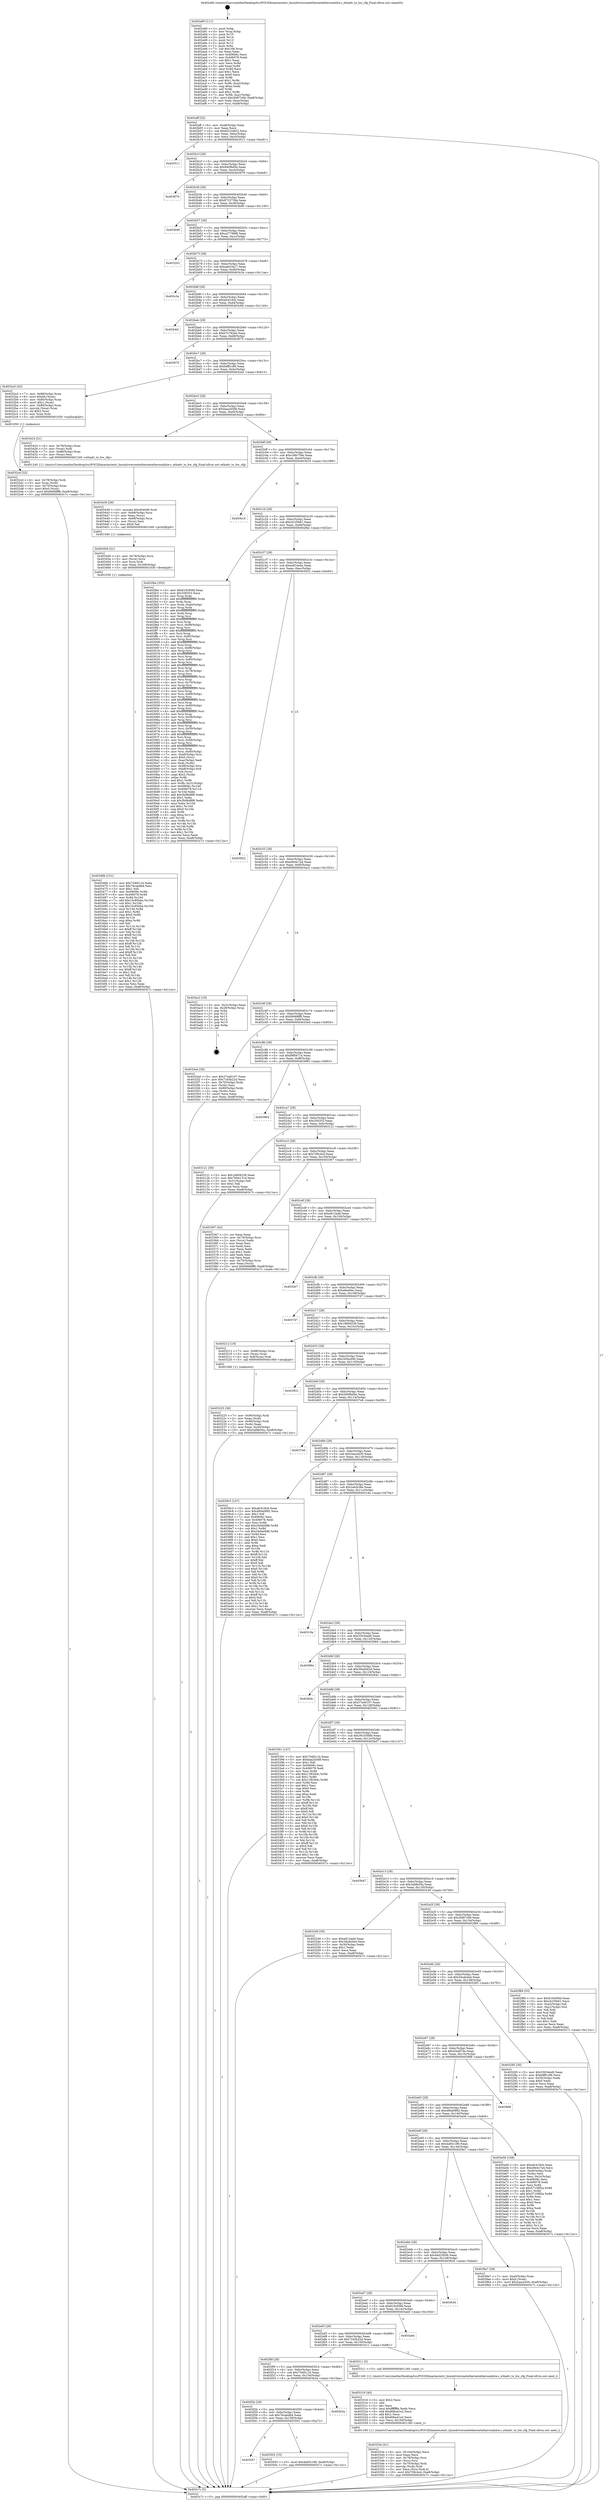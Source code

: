 digraph "0x402a90" {
  label = "0x402a90 (/mnt/c/Users/mathe/Desktop/tcc/POCII/binaries/extr_linuxdriversnetethernetatherosalxhw.c_ethadv_to_hw_cfg_Final-ollvm.out::main(0))"
  labelloc = "t"
  node[shape=record]

  Entry [label="",width=0.3,height=0.3,shape=circle,fillcolor=black,style=filled]
  "0x402aff" [label="{
     0x402aff [32]\l
     | [instrs]\l
     &nbsp;&nbsp;0x402aff \<+6\>: mov -0xa8(%rbp),%eax\l
     &nbsp;&nbsp;0x402b05 \<+2\>: mov %eax,%ecx\l
     &nbsp;&nbsp;0x402b07 \<+6\>: sub $0x82224922,%ecx\l
     &nbsp;&nbsp;0x402b0d \<+6\>: mov %eax,-0xbc(%rbp)\l
     &nbsp;&nbsp;0x402b13 \<+6\>: mov %ecx,-0xc0(%rbp)\l
     &nbsp;&nbsp;0x402b19 \<+6\>: je 0000000000403511 \<main+0xa81\>\l
  }"]
  "0x403511" [label="{
     0x403511\l
  }", style=dashed]
  "0x402b1f" [label="{
     0x402b1f [28]\l
     | [instrs]\l
     &nbsp;&nbsp;0x402b1f \<+5\>: jmp 0000000000402b24 \<main+0x94\>\l
     &nbsp;&nbsp;0x402b24 \<+6\>: mov -0xbc(%rbp),%eax\l
     &nbsp;&nbsp;0x402b2a \<+5\>: sub $0x840f6d5e,%eax\l
     &nbsp;&nbsp;0x402b2f \<+6\>: mov %eax,-0xc4(%rbp)\l
     &nbsp;&nbsp;0x402b35 \<+6\>: je 0000000000403879 \<main+0xde9\>\l
  }"]
  Exit [label="",width=0.3,height=0.3,shape=circle,fillcolor=black,style=filled,peripheries=2]
  "0x403879" [label="{
     0x403879\l
  }", style=dashed]
  "0x402b3b" [label="{
     0x402b3b [28]\l
     | [instrs]\l
     &nbsp;&nbsp;0x402b3b \<+5\>: jmp 0000000000402b40 \<main+0xb0\>\l
     &nbsp;&nbsp;0x402b40 \<+6\>: mov -0xbc(%rbp),%eax\l
     &nbsp;&nbsp;0x402b46 \<+5\>: sub $0x8723728e,%eax\l
     &nbsp;&nbsp;0x402b4b \<+6\>: mov %eax,-0xc8(%rbp)\l
     &nbsp;&nbsp;0x402b51 \<+6\>: je 0000000000403b90 \<main+0x1100\>\l
  }"]
  "0x402f47" [label="{
     0x402f47\l
  }", style=dashed]
  "0x403b90" [label="{
     0x403b90\l
  }", style=dashed]
  "0x402b57" [label="{
     0x402b57 [28]\l
     | [instrs]\l
     &nbsp;&nbsp;0x402b57 \<+5\>: jmp 0000000000402b5c \<main+0xcc\>\l
     &nbsp;&nbsp;0x402b5c \<+6\>: mov -0xbc(%rbp),%eax\l
     &nbsp;&nbsp;0x402b62 \<+5\>: sub $0xa27786f8,%eax\l
     &nbsp;&nbsp;0x402b67 \<+6\>: mov %eax,-0xcc(%rbp)\l
     &nbsp;&nbsp;0x402b6d \<+6\>: je 0000000000403203 \<main+0x773\>\l
  }"]
  "0x403502" [label="{
     0x403502 [15]\l
     | [instrs]\l
     &nbsp;&nbsp;0x403502 \<+10\>: movl $0x4a65c186,-0xa8(%rbp)\l
     &nbsp;&nbsp;0x40350c \<+5\>: jmp 0000000000403c7c \<main+0x11ec\>\l
  }"]
  "0x403203" [label="{
     0x403203\l
  }", style=dashed]
  "0x402b73" [label="{
     0x402b73 [28]\l
     | [instrs]\l
     &nbsp;&nbsp;0x402b73 \<+5\>: jmp 0000000000402b78 \<main+0xe8\>\l
     &nbsp;&nbsp;0x402b78 \<+6\>: mov -0xbc(%rbp),%eax\l
     &nbsp;&nbsp;0x402b7e \<+5\>: sub $0xaab53a17,%eax\l
     &nbsp;&nbsp;0x402b83 \<+6\>: mov %eax,-0xd0(%rbp)\l
     &nbsp;&nbsp;0x402b89 \<+6\>: je 0000000000403c3a \<main+0x11aa\>\l
  }"]
  "0x402f2b" [label="{
     0x402f2b [28]\l
     | [instrs]\l
     &nbsp;&nbsp;0x402f2b \<+5\>: jmp 0000000000402f30 \<main+0x4a0\>\l
     &nbsp;&nbsp;0x402f30 \<+6\>: mov -0xbc(%rbp),%eax\l
     &nbsp;&nbsp;0x402f36 \<+5\>: sub $0x76cabdb4,%eax\l
     &nbsp;&nbsp;0x402f3b \<+6\>: mov %eax,-0x158(%rbp)\l
     &nbsp;&nbsp;0x402f41 \<+6\>: je 0000000000403502 \<main+0xa72\>\l
  }"]
  "0x403c3a" [label="{
     0x403c3a\l
  }", style=dashed]
  "0x402b8f" [label="{
     0x402b8f [28]\l
     | [instrs]\l
     &nbsp;&nbsp;0x402b8f \<+5\>: jmp 0000000000402b94 \<main+0x104\>\l
     &nbsp;&nbsp;0x402b94 \<+6\>: mov -0xbc(%rbp),%eax\l
     &nbsp;&nbsp;0x402b9a \<+5\>: sub $0xafc418cb,%eax\l
     &nbsp;&nbsp;0x402b9f \<+6\>: mov %eax,-0xd4(%rbp)\l
     &nbsp;&nbsp;0x402ba5 \<+6\>: je 0000000000403c64 \<main+0x11d4\>\l
  }"]
  "0x403b3a" [label="{
     0x403b3a\l
  }", style=dashed]
  "0x403c64" [label="{
     0x403c64\l
  }", style=dashed]
  "0x402bab" [label="{
     0x402bab [28]\l
     | [instrs]\l
     &nbsp;&nbsp;0x402bab \<+5\>: jmp 0000000000402bb0 \<main+0x120\>\l
     &nbsp;&nbsp;0x402bb0 \<+6\>: mov -0xbc(%rbp),%eax\l
     &nbsp;&nbsp;0x402bb6 \<+5\>: sub $0xb7e782ed,%eax\l
     &nbsp;&nbsp;0x402bbb \<+6\>: mov %eax,-0xd8(%rbp)\l
     &nbsp;&nbsp;0x402bc1 \<+6\>: je 0000000000403670 \<main+0xbe0\>\l
  }"]
  "0x40346b" [label="{
     0x40346b [151]\l
     | [instrs]\l
     &nbsp;&nbsp;0x40346b \<+5\>: mov $0x754f411b,%eax\l
     &nbsp;&nbsp;0x403470 \<+5\>: mov $0x76cabdb4,%esi\l
     &nbsp;&nbsp;0x403475 \<+2\>: mov $0x1,%dl\l
     &nbsp;&nbsp;0x403477 \<+8\>: mov 0x40606c,%r8d\l
     &nbsp;&nbsp;0x40347f \<+8\>: mov 0x406078,%r9d\l
     &nbsp;&nbsp;0x403487 \<+3\>: mov %r8d,%r10d\l
     &nbsp;&nbsp;0x40348a \<+7\>: add $0x10c85bbe,%r10d\l
     &nbsp;&nbsp;0x403491 \<+4\>: sub $0x1,%r10d\l
     &nbsp;&nbsp;0x403495 \<+7\>: sub $0x10c85bbe,%r10d\l
     &nbsp;&nbsp;0x40349c \<+4\>: imul %r10d,%r8d\l
     &nbsp;&nbsp;0x4034a0 \<+4\>: and $0x1,%r8d\l
     &nbsp;&nbsp;0x4034a4 \<+4\>: cmp $0x0,%r8d\l
     &nbsp;&nbsp;0x4034a8 \<+4\>: sete %r11b\l
     &nbsp;&nbsp;0x4034ac \<+4\>: cmp $0xa,%r9d\l
     &nbsp;&nbsp;0x4034b0 \<+3\>: setl %bl\l
     &nbsp;&nbsp;0x4034b3 \<+3\>: mov %r11b,%r14b\l
     &nbsp;&nbsp;0x4034b6 \<+4\>: xor $0xff,%r14b\l
     &nbsp;&nbsp;0x4034ba \<+3\>: mov %bl,%r15b\l
     &nbsp;&nbsp;0x4034bd \<+4\>: xor $0xff,%r15b\l
     &nbsp;&nbsp;0x4034c1 \<+3\>: xor $0x1,%dl\l
     &nbsp;&nbsp;0x4034c4 \<+3\>: mov %r14b,%r12b\l
     &nbsp;&nbsp;0x4034c7 \<+4\>: and $0xff,%r12b\l
     &nbsp;&nbsp;0x4034cb \<+3\>: and %dl,%r11b\l
     &nbsp;&nbsp;0x4034ce \<+3\>: mov %r15b,%r13b\l
     &nbsp;&nbsp;0x4034d1 \<+4\>: and $0xff,%r13b\l
     &nbsp;&nbsp;0x4034d5 \<+2\>: and %dl,%bl\l
     &nbsp;&nbsp;0x4034d7 \<+3\>: or %r11b,%r12b\l
     &nbsp;&nbsp;0x4034da \<+3\>: or %bl,%r13b\l
     &nbsp;&nbsp;0x4034dd \<+3\>: xor %r13b,%r12b\l
     &nbsp;&nbsp;0x4034e0 \<+3\>: or %r15b,%r14b\l
     &nbsp;&nbsp;0x4034e3 \<+4\>: xor $0xff,%r14b\l
     &nbsp;&nbsp;0x4034e7 \<+3\>: or $0x1,%dl\l
     &nbsp;&nbsp;0x4034ea \<+3\>: and %dl,%r14b\l
     &nbsp;&nbsp;0x4034ed \<+3\>: or %r14b,%r12b\l
     &nbsp;&nbsp;0x4034f0 \<+4\>: test $0x1,%r12b\l
     &nbsp;&nbsp;0x4034f4 \<+3\>: cmovne %esi,%eax\l
     &nbsp;&nbsp;0x4034f7 \<+6\>: mov %eax,-0xa8(%rbp)\l
     &nbsp;&nbsp;0x4034fd \<+5\>: jmp 0000000000403c7c \<main+0x11ec\>\l
  }"]
  "0x403670" [label="{
     0x403670\l
  }", style=dashed]
  "0x402bc7" [label="{
     0x402bc7 [28]\l
     | [instrs]\l
     &nbsp;&nbsp;0x402bc7 \<+5\>: jmp 0000000000402bcc \<main+0x13c\>\l
     &nbsp;&nbsp;0x402bcc \<+6\>: mov -0xbc(%rbp),%eax\l
     &nbsp;&nbsp;0x402bd2 \<+5\>: sub $0xb8ff1c86,%eax\l
     &nbsp;&nbsp;0x402bd7 \<+6\>: mov %eax,-0xdc(%rbp)\l
     &nbsp;&nbsp;0x402bdd \<+6\>: je 00000000004032a3 \<main+0x813\>\l
  }"]
  "0x403456" [label="{
     0x403456 [21]\l
     | [instrs]\l
     &nbsp;&nbsp;0x403456 \<+4\>: mov -0x78(%rbp),%rcx\l
     &nbsp;&nbsp;0x40345a \<+3\>: mov (%rcx),%rcx\l
     &nbsp;&nbsp;0x40345d \<+3\>: mov %rcx,%rdi\l
     &nbsp;&nbsp;0x403460 \<+6\>: mov %eax,-0x168(%rbp)\l
     &nbsp;&nbsp;0x403466 \<+5\>: call 0000000000401030 \<free@plt\>\l
     | [calls]\l
     &nbsp;&nbsp;0x401030 \{1\} (unknown)\l
  }"]
  "0x4032a3" [label="{
     0x4032a3 [42]\l
     | [instrs]\l
     &nbsp;&nbsp;0x4032a3 \<+7\>: mov -0x88(%rbp),%rax\l
     &nbsp;&nbsp;0x4032aa \<+6\>: movl $0x64,(%rax)\l
     &nbsp;&nbsp;0x4032b0 \<+4\>: mov -0x80(%rbp),%rax\l
     &nbsp;&nbsp;0x4032b4 \<+6\>: movl $0x1,(%rax)\l
     &nbsp;&nbsp;0x4032ba \<+4\>: mov -0x80(%rbp),%rax\l
     &nbsp;&nbsp;0x4032be \<+3\>: movslq (%rax),%rax\l
     &nbsp;&nbsp;0x4032c1 \<+4\>: shl $0x2,%rax\l
     &nbsp;&nbsp;0x4032c5 \<+3\>: mov %rax,%rdi\l
     &nbsp;&nbsp;0x4032c8 \<+5\>: call 0000000000401050 \<malloc@plt\>\l
     | [calls]\l
     &nbsp;&nbsp;0x401050 \{1\} (unknown)\l
  }"]
  "0x402be3" [label="{
     0x402be3 [28]\l
     | [instrs]\l
     &nbsp;&nbsp;0x402be3 \<+5\>: jmp 0000000000402be8 \<main+0x158\>\l
     &nbsp;&nbsp;0x402be8 \<+6\>: mov -0xbc(%rbp),%eax\l
     &nbsp;&nbsp;0x402bee \<+5\>: sub $0xbaa2d3d9,%eax\l
     &nbsp;&nbsp;0x402bf3 \<+6\>: mov %eax,-0xe0(%rbp)\l
     &nbsp;&nbsp;0x402bf9 \<+6\>: je 0000000000403424 \<main+0x994\>\l
  }"]
  "0x403439" [label="{
     0x403439 [29]\l
     | [instrs]\l
     &nbsp;&nbsp;0x403439 \<+10\>: movabs $0x4040d6,%rdi\l
     &nbsp;&nbsp;0x403443 \<+4\>: mov -0x68(%rbp),%rcx\l
     &nbsp;&nbsp;0x403447 \<+2\>: mov %eax,(%rcx)\l
     &nbsp;&nbsp;0x403449 \<+4\>: mov -0x68(%rbp),%rcx\l
     &nbsp;&nbsp;0x40344d \<+2\>: mov (%rcx),%esi\l
     &nbsp;&nbsp;0x40344f \<+2\>: mov $0x0,%al\l
     &nbsp;&nbsp;0x403451 \<+5\>: call 0000000000401040 \<printf@plt\>\l
     | [calls]\l
     &nbsp;&nbsp;0x401040 \{1\} (unknown)\l
  }"]
  "0x403424" [label="{
     0x403424 [21]\l
     | [instrs]\l
     &nbsp;&nbsp;0x403424 \<+4\>: mov -0x78(%rbp),%rax\l
     &nbsp;&nbsp;0x403428 \<+3\>: mov (%rax),%rdi\l
     &nbsp;&nbsp;0x40342b \<+7\>: mov -0x88(%rbp),%rax\l
     &nbsp;&nbsp;0x403432 \<+2\>: mov (%rax),%esi\l
     &nbsp;&nbsp;0x403434 \<+5\>: call 0000000000401240 \<ethadv_to_hw_cfg\>\l
     | [calls]\l
     &nbsp;&nbsp;0x401240 \{1\} (/mnt/c/Users/mathe/Desktop/tcc/POCII/binaries/extr_linuxdriversnetethernetatherosalxhw.c_ethadv_to_hw_cfg_Final-ollvm.out::ethadv_to_hw_cfg)\l
  }"]
  "0x402bff" [label="{
     0x402bff [28]\l
     | [instrs]\l
     &nbsp;&nbsp;0x402bff \<+5\>: jmp 0000000000402c04 \<main+0x174\>\l
     &nbsp;&nbsp;0x402c04 \<+6\>: mov -0xbc(%rbp),%eax\l
     &nbsp;&nbsp;0x402c0a \<+5\>: sub $0xc38b759e,%eax\l
     &nbsp;&nbsp;0x402c0f \<+6\>: mov %eax,-0xe4(%rbp)\l
     &nbsp;&nbsp;0x402c15 \<+6\>: je 0000000000403b19 \<main+0x1089\>\l
  }"]
  "0x40333e" [label="{
     0x40333e [41]\l
     | [instrs]\l
     &nbsp;&nbsp;0x40333e \<+6\>: mov -0x164(%rbp),%ecx\l
     &nbsp;&nbsp;0x403344 \<+3\>: imul %eax,%ecx\l
     &nbsp;&nbsp;0x403347 \<+4\>: mov -0x78(%rbp),%rsi\l
     &nbsp;&nbsp;0x40334b \<+3\>: mov (%rsi),%rsi\l
     &nbsp;&nbsp;0x40334e \<+4\>: mov -0x70(%rbp),%rdi\l
     &nbsp;&nbsp;0x403352 \<+3\>: movslq (%rdi),%rdi\l
     &nbsp;&nbsp;0x403355 \<+3\>: mov %ecx,(%rsi,%rdi,4)\l
     &nbsp;&nbsp;0x403358 \<+10\>: movl $0x709c4cd,-0xa8(%rbp)\l
     &nbsp;&nbsp;0x403362 \<+5\>: jmp 0000000000403c7c \<main+0x11ec\>\l
  }"]
  "0x403b19" [label="{
     0x403b19\l
  }", style=dashed]
  "0x402c1b" [label="{
     0x402c1b [28]\l
     | [instrs]\l
     &nbsp;&nbsp;0x402c1b \<+5\>: jmp 0000000000402c20 \<main+0x190\>\l
     &nbsp;&nbsp;0x402c20 \<+6\>: mov -0xbc(%rbp),%eax\l
     &nbsp;&nbsp;0x402c26 \<+5\>: sub $0xcb1f3b61,%eax\l
     &nbsp;&nbsp;0x402c2b \<+6\>: mov %eax,-0xe8(%rbp)\l
     &nbsp;&nbsp;0x402c31 \<+6\>: je 0000000000402fbe \<main+0x52e\>\l
  }"]
  "0x403316" [label="{
     0x403316 [40]\l
     | [instrs]\l
     &nbsp;&nbsp;0x403316 \<+5\>: mov $0x2,%ecx\l
     &nbsp;&nbsp;0x40331b \<+1\>: cltd\l
     &nbsp;&nbsp;0x40331c \<+2\>: idiv %ecx\l
     &nbsp;&nbsp;0x40331e \<+6\>: imul $0xfffffffe,%edx,%ecx\l
     &nbsp;&nbsp;0x403324 \<+6\>: add $0x80ba41e2,%ecx\l
     &nbsp;&nbsp;0x40332a \<+3\>: add $0x1,%ecx\l
     &nbsp;&nbsp;0x40332d \<+6\>: sub $0x80ba41e2,%ecx\l
     &nbsp;&nbsp;0x403333 \<+6\>: mov %ecx,-0x164(%rbp)\l
     &nbsp;&nbsp;0x403339 \<+5\>: call 0000000000401160 \<next_i\>\l
     | [calls]\l
     &nbsp;&nbsp;0x401160 \{1\} (/mnt/c/Users/mathe/Desktop/tcc/POCII/binaries/extr_linuxdriversnetethernetatherosalxhw.c_ethadv_to_hw_cfg_Final-ollvm.out::next_i)\l
  }"]
  "0x402fbe" [label="{
     0x402fbe [355]\l
     | [instrs]\l
     &nbsp;&nbsp;0x402fbe \<+5\>: mov $0x619c95fd,%eax\l
     &nbsp;&nbsp;0x402fc3 \<+5\>: mov $0x356353,%ecx\l
     &nbsp;&nbsp;0x402fc8 \<+3\>: mov %rsp,%rdx\l
     &nbsp;&nbsp;0x402fcb \<+4\>: add $0xfffffffffffffff0,%rdx\l
     &nbsp;&nbsp;0x402fcf \<+3\>: mov %rdx,%rsp\l
     &nbsp;&nbsp;0x402fd2 \<+7\>: mov %rdx,-0xa0(%rbp)\l
     &nbsp;&nbsp;0x402fd9 \<+3\>: mov %rsp,%rdx\l
     &nbsp;&nbsp;0x402fdc \<+4\>: add $0xfffffffffffffff0,%rdx\l
     &nbsp;&nbsp;0x402fe0 \<+3\>: mov %rdx,%rsp\l
     &nbsp;&nbsp;0x402fe3 \<+3\>: mov %rsp,%rsi\l
     &nbsp;&nbsp;0x402fe6 \<+4\>: add $0xfffffffffffffff0,%rsi\l
     &nbsp;&nbsp;0x402fea \<+3\>: mov %rsi,%rsp\l
     &nbsp;&nbsp;0x402fed \<+7\>: mov %rsi,-0x98(%rbp)\l
     &nbsp;&nbsp;0x402ff4 \<+3\>: mov %rsp,%rsi\l
     &nbsp;&nbsp;0x402ff7 \<+4\>: add $0xfffffffffffffff0,%rsi\l
     &nbsp;&nbsp;0x402ffb \<+3\>: mov %rsi,%rsp\l
     &nbsp;&nbsp;0x402ffe \<+7\>: mov %rsi,-0x90(%rbp)\l
     &nbsp;&nbsp;0x403005 \<+3\>: mov %rsp,%rsi\l
     &nbsp;&nbsp;0x403008 \<+4\>: add $0xfffffffffffffff0,%rsi\l
     &nbsp;&nbsp;0x40300c \<+3\>: mov %rsi,%rsp\l
     &nbsp;&nbsp;0x40300f \<+7\>: mov %rsi,-0x88(%rbp)\l
     &nbsp;&nbsp;0x403016 \<+3\>: mov %rsp,%rsi\l
     &nbsp;&nbsp;0x403019 \<+4\>: add $0xfffffffffffffff0,%rsi\l
     &nbsp;&nbsp;0x40301d \<+3\>: mov %rsi,%rsp\l
     &nbsp;&nbsp;0x403020 \<+4\>: mov %rsi,-0x80(%rbp)\l
     &nbsp;&nbsp;0x403024 \<+3\>: mov %rsp,%rsi\l
     &nbsp;&nbsp;0x403027 \<+4\>: add $0xfffffffffffffff0,%rsi\l
     &nbsp;&nbsp;0x40302b \<+3\>: mov %rsi,%rsp\l
     &nbsp;&nbsp;0x40302e \<+4\>: mov %rsi,-0x78(%rbp)\l
     &nbsp;&nbsp;0x403032 \<+3\>: mov %rsp,%rsi\l
     &nbsp;&nbsp;0x403035 \<+4\>: add $0xfffffffffffffff0,%rsi\l
     &nbsp;&nbsp;0x403039 \<+3\>: mov %rsi,%rsp\l
     &nbsp;&nbsp;0x40303c \<+4\>: mov %rsi,-0x70(%rbp)\l
     &nbsp;&nbsp;0x403040 \<+3\>: mov %rsp,%rsi\l
     &nbsp;&nbsp;0x403043 \<+4\>: add $0xfffffffffffffff0,%rsi\l
     &nbsp;&nbsp;0x403047 \<+3\>: mov %rsi,%rsp\l
     &nbsp;&nbsp;0x40304a \<+4\>: mov %rsi,-0x68(%rbp)\l
     &nbsp;&nbsp;0x40304e \<+3\>: mov %rsp,%rsi\l
     &nbsp;&nbsp;0x403051 \<+4\>: add $0xfffffffffffffff0,%rsi\l
     &nbsp;&nbsp;0x403055 \<+3\>: mov %rsi,%rsp\l
     &nbsp;&nbsp;0x403058 \<+4\>: mov %rsi,-0x60(%rbp)\l
     &nbsp;&nbsp;0x40305c \<+3\>: mov %rsp,%rsi\l
     &nbsp;&nbsp;0x40305f \<+4\>: add $0xfffffffffffffff0,%rsi\l
     &nbsp;&nbsp;0x403063 \<+3\>: mov %rsi,%rsp\l
     &nbsp;&nbsp;0x403066 \<+4\>: mov %rsi,-0x58(%rbp)\l
     &nbsp;&nbsp;0x40306a \<+3\>: mov %rsp,%rsi\l
     &nbsp;&nbsp;0x40306d \<+4\>: add $0xfffffffffffffff0,%rsi\l
     &nbsp;&nbsp;0x403071 \<+3\>: mov %rsi,%rsp\l
     &nbsp;&nbsp;0x403074 \<+4\>: mov %rsi,-0x50(%rbp)\l
     &nbsp;&nbsp;0x403078 \<+3\>: mov %rsp,%rsi\l
     &nbsp;&nbsp;0x40307b \<+4\>: add $0xfffffffffffffff0,%rsi\l
     &nbsp;&nbsp;0x40307f \<+3\>: mov %rsi,%rsp\l
     &nbsp;&nbsp;0x403082 \<+4\>: mov %rsi,-0x48(%rbp)\l
     &nbsp;&nbsp;0x403086 \<+3\>: mov %rsp,%rsi\l
     &nbsp;&nbsp;0x403089 \<+4\>: add $0xfffffffffffffff0,%rsi\l
     &nbsp;&nbsp;0x40308d \<+3\>: mov %rsi,%rsp\l
     &nbsp;&nbsp;0x403090 \<+4\>: mov %rsi,-0x40(%rbp)\l
     &nbsp;&nbsp;0x403094 \<+7\>: mov -0xa0(%rbp),%rsi\l
     &nbsp;&nbsp;0x40309b \<+6\>: movl $0x0,(%rsi)\l
     &nbsp;&nbsp;0x4030a1 \<+6\>: mov -0xac(%rbp),%edi\l
     &nbsp;&nbsp;0x4030a7 \<+2\>: mov %edi,(%rdx)\l
     &nbsp;&nbsp;0x4030a9 \<+7\>: mov -0x98(%rbp),%rsi\l
     &nbsp;&nbsp;0x4030b0 \<+7\>: mov -0xb8(%rbp),%r8\l
     &nbsp;&nbsp;0x4030b7 \<+3\>: mov %r8,(%rsi)\l
     &nbsp;&nbsp;0x4030ba \<+3\>: cmpl $0x2,(%rdx)\l
     &nbsp;&nbsp;0x4030bd \<+4\>: setne %r9b\l
     &nbsp;&nbsp;0x4030c1 \<+4\>: and $0x1,%r9b\l
     &nbsp;&nbsp;0x4030c5 \<+4\>: mov %r9b,-0x31(%rbp)\l
     &nbsp;&nbsp;0x4030c9 \<+8\>: mov 0x40606c,%r10d\l
     &nbsp;&nbsp;0x4030d1 \<+8\>: mov 0x406078,%r11d\l
     &nbsp;&nbsp;0x4030d9 \<+3\>: mov %r10d,%ebx\l
     &nbsp;&nbsp;0x4030dc \<+6\>: add $0x3b9bd8f6,%ebx\l
     &nbsp;&nbsp;0x4030e2 \<+3\>: sub $0x1,%ebx\l
     &nbsp;&nbsp;0x4030e5 \<+6\>: sub $0x3b9bd8f6,%ebx\l
     &nbsp;&nbsp;0x4030eb \<+4\>: imul %ebx,%r10d\l
     &nbsp;&nbsp;0x4030ef \<+4\>: and $0x1,%r10d\l
     &nbsp;&nbsp;0x4030f3 \<+4\>: cmp $0x0,%r10d\l
     &nbsp;&nbsp;0x4030f7 \<+4\>: sete %r9b\l
     &nbsp;&nbsp;0x4030fb \<+4\>: cmp $0xa,%r11d\l
     &nbsp;&nbsp;0x4030ff \<+4\>: setl %r14b\l
     &nbsp;&nbsp;0x403103 \<+3\>: mov %r9b,%r15b\l
     &nbsp;&nbsp;0x403106 \<+3\>: and %r14b,%r15b\l
     &nbsp;&nbsp;0x403109 \<+3\>: xor %r14b,%r9b\l
     &nbsp;&nbsp;0x40310c \<+3\>: or %r9b,%r15b\l
     &nbsp;&nbsp;0x40310f \<+4\>: test $0x1,%r15b\l
     &nbsp;&nbsp;0x403113 \<+3\>: cmovne %ecx,%eax\l
     &nbsp;&nbsp;0x403116 \<+6\>: mov %eax,-0xa8(%rbp)\l
     &nbsp;&nbsp;0x40311c \<+5\>: jmp 0000000000403c7c \<main+0x11ec\>\l
  }"]
  "0x402c37" [label="{
     0x402c37 [28]\l
     | [instrs]\l
     &nbsp;&nbsp;0x402c37 \<+5\>: jmp 0000000000402c3c \<main+0x1ac\>\l
     &nbsp;&nbsp;0x402c3c \<+6\>: mov -0xbc(%rbp),%eax\l
     &nbsp;&nbsp;0x402c42 \<+5\>: sub $0xe4f1de4e,%eax\l
     &nbsp;&nbsp;0x402c47 \<+6\>: mov %eax,-0xec(%rbp)\l
     &nbsp;&nbsp;0x402c4d \<+6\>: je 0000000000403922 \<main+0xe92\>\l
  }"]
  "0x402f0f" [label="{
     0x402f0f [28]\l
     | [instrs]\l
     &nbsp;&nbsp;0x402f0f \<+5\>: jmp 0000000000402f14 \<main+0x484\>\l
     &nbsp;&nbsp;0x402f14 \<+6\>: mov -0xbc(%rbp),%eax\l
     &nbsp;&nbsp;0x402f1a \<+5\>: sub $0x754f411b,%eax\l
     &nbsp;&nbsp;0x402f1f \<+6\>: mov %eax,-0x154(%rbp)\l
     &nbsp;&nbsp;0x402f25 \<+6\>: je 0000000000403b3a \<main+0x10aa\>\l
  }"]
  "0x403922" [label="{
     0x403922\l
  }", style=dashed]
  "0x402c53" [label="{
     0x402c53 [28]\l
     | [instrs]\l
     &nbsp;&nbsp;0x402c53 \<+5\>: jmp 0000000000402c58 \<main+0x1c8\>\l
     &nbsp;&nbsp;0x402c58 \<+6\>: mov -0xbc(%rbp),%eax\l
     &nbsp;&nbsp;0x402c5e \<+5\>: sub $0xe9e4c7a4,%eax\l
     &nbsp;&nbsp;0x402c63 \<+6\>: mov %eax,-0xf0(%rbp)\l
     &nbsp;&nbsp;0x402c69 \<+6\>: je 0000000000403ac2 \<main+0x1032\>\l
  }"]
  "0x403311" [label="{
     0x403311 [5]\l
     | [instrs]\l
     &nbsp;&nbsp;0x403311 \<+5\>: call 0000000000401160 \<next_i\>\l
     | [calls]\l
     &nbsp;&nbsp;0x401160 \{1\} (/mnt/c/Users/mathe/Desktop/tcc/POCII/binaries/extr_linuxdriversnetethernetatherosalxhw.c_ethadv_to_hw_cfg_Final-ollvm.out::next_i)\l
  }"]
  "0x403ac2" [label="{
     0x403ac2 [18]\l
     | [instrs]\l
     &nbsp;&nbsp;0x403ac2 \<+3\>: mov -0x2c(%rbp),%eax\l
     &nbsp;&nbsp;0x403ac5 \<+4\>: lea -0x28(%rbp),%rsp\l
     &nbsp;&nbsp;0x403ac9 \<+1\>: pop %rbx\l
     &nbsp;&nbsp;0x403aca \<+2\>: pop %r12\l
     &nbsp;&nbsp;0x403acc \<+2\>: pop %r13\l
     &nbsp;&nbsp;0x403ace \<+2\>: pop %r14\l
     &nbsp;&nbsp;0x403ad0 \<+2\>: pop %r15\l
     &nbsp;&nbsp;0x403ad2 \<+1\>: pop %rbp\l
     &nbsp;&nbsp;0x403ad3 \<+1\>: ret\l
  }"]
  "0x402c6f" [label="{
     0x402c6f [28]\l
     | [instrs]\l
     &nbsp;&nbsp;0x402c6f \<+5\>: jmp 0000000000402c74 \<main+0x1e4\>\l
     &nbsp;&nbsp;0x402c74 \<+6\>: mov -0xbc(%rbp),%eax\l
     &nbsp;&nbsp;0x402c7a \<+5\>: sub $0xf4668ff8,%eax\l
     &nbsp;&nbsp;0x402c7f \<+6\>: mov %eax,-0xf4(%rbp)\l
     &nbsp;&nbsp;0x402c85 \<+6\>: je 00000000004032ed \<main+0x85d\>\l
  }"]
  "0x402ef3" [label="{
     0x402ef3 [28]\l
     | [instrs]\l
     &nbsp;&nbsp;0x402ef3 \<+5\>: jmp 0000000000402ef8 \<main+0x468\>\l
     &nbsp;&nbsp;0x402ef8 \<+6\>: mov -0xbc(%rbp),%eax\l
     &nbsp;&nbsp;0x402efe \<+5\>: sub $0x7245b22d,%eax\l
     &nbsp;&nbsp;0x402f03 \<+6\>: mov %eax,-0x150(%rbp)\l
     &nbsp;&nbsp;0x402f09 \<+6\>: je 0000000000403311 \<main+0x881\>\l
  }"]
  "0x4032ed" [label="{
     0x4032ed [36]\l
     | [instrs]\l
     &nbsp;&nbsp;0x4032ed \<+5\>: mov $0x37a40107,%eax\l
     &nbsp;&nbsp;0x4032f2 \<+5\>: mov $0x7245b22d,%ecx\l
     &nbsp;&nbsp;0x4032f7 \<+4\>: mov -0x70(%rbp),%rdx\l
     &nbsp;&nbsp;0x4032fb \<+2\>: mov (%rdx),%esi\l
     &nbsp;&nbsp;0x4032fd \<+4\>: mov -0x80(%rbp),%rdx\l
     &nbsp;&nbsp;0x403301 \<+2\>: cmp (%rdx),%esi\l
     &nbsp;&nbsp;0x403303 \<+3\>: cmovl %ecx,%eax\l
     &nbsp;&nbsp;0x403306 \<+6\>: mov %eax,-0xa8(%rbp)\l
     &nbsp;&nbsp;0x40330c \<+5\>: jmp 0000000000403c7c \<main+0x11ec\>\l
  }"]
  "0x402c8b" [label="{
     0x402c8b [28]\l
     | [instrs]\l
     &nbsp;&nbsp;0x402c8b \<+5\>: jmp 0000000000402c90 \<main+0x200\>\l
     &nbsp;&nbsp;0x402c90 \<+6\>: mov -0xbc(%rbp),%eax\l
     &nbsp;&nbsp;0x402c96 \<+5\>: sub $0xf9f84714,%eax\l
     &nbsp;&nbsp;0x402c9b \<+6\>: mov %eax,-0xf8(%rbp)\l
     &nbsp;&nbsp;0x402ca1 \<+6\>: je 0000000000403993 \<main+0xf03\>\l
  }"]
  "0x403ad4" [label="{
     0x403ad4\l
  }", style=dashed]
  "0x403993" [label="{
     0x403993\l
  }", style=dashed]
  "0x402ca7" [label="{
     0x402ca7 [28]\l
     | [instrs]\l
     &nbsp;&nbsp;0x402ca7 \<+5\>: jmp 0000000000402cac \<main+0x21c\>\l
     &nbsp;&nbsp;0x402cac \<+6\>: mov -0xbc(%rbp),%eax\l
     &nbsp;&nbsp;0x402cb2 \<+5\>: sub $0x356353,%eax\l
     &nbsp;&nbsp;0x402cb7 \<+6\>: mov %eax,-0xfc(%rbp)\l
     &nbsp;&nbsp;0x402cbd \<+6\>: je 0000000000403121 \<main+0x691\>\l
  }"]
  "0x402ed7" [label="{
     0x402ed7 [28]\l
     | [instrs]\l
     &nbsp;&nbsp;0x402ed7 \<+5\>: jmp 0000000000402edc \<main+0x44c\>\l
     &nbsp;&nbsp;0x402edc \<+6\>: mov -0xbc(%rbp),%eax\l
     &nbsp;&nbsp;0x402ee2 \<+5\>: sub $0x619c95fd,%eax\l
     &nbsp;&nbsp;0x402ee7 \<+6\>: mov %eax,-0x14c(%rbp)\l
     &nbsp;&nbsp;0x402eed \<+6\>: je 0000000000403ad4 \<main+0x1044\>\l
  }"]
  "0x403121" [label="{
     0x403121 [30]\l
     | [instrs]\l
     &nbsp;&nbsp;0x403121 \<+5\>: mov $0x16809238,%eax\l
     &nbsp;&nbsp;0x403126 \<+5\>: mov $0x7b94131d,%ecx\l
     &nbsp;&nbsp;0x40312b \<+3\>: mov -0x31(%rbp),%dl\l
     &nbsp;&nbsp;0x40312e \<+3\>: test $0x1,%dl\l
     &nbsp;&nbsp;0x403131 \<+3\>: cmovne %ecx,%eax\l
     &nbsp;&nbsp;0x403134 \<+6\>: mov %eax,-0xa8(%rbp)\l
     &nbsp;&nbsp;0x40313a \<+5\>: jmp 0000000000403c7c \<main+0x11ec\>\l
  }"]
  "0x402cc3" [label="{
     0x402cc3 [28]\l
     | [instrs]\l
     &nbsp;&nbsp;0x402cc3 \<+5\>: jmp 0000000000402cc8 \<main+0x238\>\l
     &nbsp;&nbsp;0x402cc8 \<+6\>: mov -0xbc(%rbp),%eax\l
     &nbsp;&nbsp;0x402cce \<+5\>: sub $0x709c4cd,%eax\l
     &nbsp;&nbsp;0x402cd3 \<+6\>: mov %eax,-0x100(%rbp)\l
     &nbsp;&nbsp;0x402cd9 \<+6\>: je 0000000000403367 \<main+0x8d7\>\l
  }"]
  "0x40363d" [label="{
     0x40363d\l
  }", style=dashed]
  "0x403367" [label="{
     0x403367 [42]\l
     | [instrs]\l
     &nbsp;&nbsp;0x403367 \<+2\>: xor %eax,%eax\l
     &nbsp;&nbsp;0x403369 \<+4\>: mov -0x70(%rbp),%rcx\l
     &nbsp;&nbsp;0x40336d \<+2\>: mov (%rcx),%edx\l
     &nbsp;&nbsp;0x40336f \<+2\>: mov %eax,%esi\l
     &nbsp;&nbsp;0x403371 \<+2\>: sub %edx,%esi\l
     &nbsp;&nbsp;0x403373 \<+2\>: mov %eax,%edx\l
     &nbsp;&nbsp;0x403375 \<+3\>: sub $0x1,%edx\l
     &nbsp;&nbsp;0x403378 \<+2\>: add %edx,%esi\l
     &nbsp;&nbsp;0x40337a \<+2\>: sub %esi,%eax\l
     &nbsp;&nbsp;0x40337c \<+4\>: mov -0x70(%rbp),%rcx\l
     &nbsp;&nbsp;0x403380 \<+2\>: mov %eax,(%rcx)\l
     &nbsp;&nbsp;0x403382 \<+10\>: movl $0xf4668ff8,-0xa8(%rbp)\l
     &nbsp;&nbsp;0x40338c \<+5\>: jmp 0000000000403c7c \<main+0x11ec\>\l
  }"]
  "0x402cdf" [label="{
     0x402cdf [28]\l
     | [instrs]\l
     &nbsp;&nbsp;0x402cdf \<+5\>: jmp 0000000000402ce4 \<main+0x254\>\l
     &nbsp;&nbsp;0x402ce4 \<+6\>: mov -0xbc(%rbp),%eax\l
     &nbsp;&nbsp;0x402cea \<+5\>: sub $0xa612add,%eax\l
     &nbsp;&nbsp;0x402cef \<+6\>: mov %eax,-0x104(%rbp)\l
     &nbsp;&nbsp;0x402cf5 \<+6\>: je 0000000000403267 \<main+0x7d7\>\l
  }"]
  "0x402ebb" [label="{
     0x402ebb [28]\l
     | [instrs]\l
     &nbsp;&nbsp;0x402ebb \<+5\>: jmp 0000000000402ec0 \<main+0x430\>\l
     &nbsp;&nbsp;0x402ec0 \<+6\>: mov -0xbc(%rbp),%eax\l
     &nbsp;&nbsp;0x402ec6 \<+5\>: sub $0x4dd25b56,%eax\l
     &nbsp;&nbsp;0x402ecb \<+6\>: mov %eax,-0x148(%rbp)\l
     &nbsp;&nbsp;0x402ed1 \<+6\>: je 000000000040363d \<main+0xbad\>\l
  }"]
  "0x403267" [label="{
     0x403267\l
  }", style=dashed]
  "0x402cfb" [label="{
     0x402cfb [28]\l
     | [instrs]\l
     &nbsp;&nbsp;0x402cfb \<+5\>: jmp 0000000000402d00 \<main+0x270\>\l
     &nbsp;&nbsp;0x402d00 \<+6\>: mov -0xbc(%rbp),%eax\l
     &nbsp;&nbsp;0x402d06 \<+5\>: sub $0xa8ed0ec,%eax\l
     &nbsp;&nbsp;0x402d0b \<+6\>: mov %eax,-0x108(%rbp)\l
     &nbsp;&nbsp;0x402d11 \<+6\>: je 00000000004037d7 \<main+0xd47\>\l
  }"]
  "0x4039a7" [label="{
     0x4039a7 [28]\l
     | [instrs]\l
     &nbsp;&nbsp;0x4039a7 \<+7\>: mov -0xa0(%rbp),%rax\l
     &nbsp;&nbsp;0x4039ae \<+6\>: movl $0x0,(%rax)\l
     &nbsp;&nbsp;0x4039b4 \<+10\>: movl $0x2aece430,-0xa8(%rbp)\l
     &nbsp;&nbsp;0x4039be \<+5\>: jmp 0000000000403c7c \<main+0x11ec\>\l
  }"]
  "0x4037d7" [label="{
     0x4037d7\l
  }", style=dashed]
  "0x402d17" [label="{
     0x402d17 [28]\l
     | [instrs]\l
     &nbsp;&nbsp;0x402d17 \<+5\>: jmp 0000000000402d1c \<main+0x28c\>\l
     &nbsp;&nbsp;0x402d1c \<+6\>: mov -0xbc(%rbp),%eax\l
     &nbsp;&nbsp;0x402d22 \<+5\>: sub $0x16809238,%eax\l
     &nbsp;&nbsp;0x402d27 \<+6\>: mov %eax,-0x10c(%rbp)\l
     &nbsp;&nbsp;0x402d2d \<+6\>: je 0000000000403212 \<main+0x782\>\l
  }"]
  "0x402e9f" [label="{
     0x402e9f [28]\l
     | [instrs]\l
     &nbsp;&nbsp;0x402e9f \<+5\>: jmp 0000000000402ea4 \<main+0x414\>\l
     &nbsp;&nbsp;0x402ea4 \<+6\>: mov -0xbc(%rbp),%eax\l
     &nbsp;&nbsp;0x402eaa \<+5\>: sub $0x4a65c186,%eax\l
     &nbsp;&nbsp;0x402eaf \<+6\>: mov %eax,-0x144(%rbp)\l
     &nbsp;&nbsp;0x402eb5 \<+6\>: je 00000000004039a7 \<main+0xf17\>\l
  }"]
  "0x403212" [label="{
     0x403212 [19]\l
     | [instrs]\l
     &nbsp;&nbsp;0x403212 \<+7\>: mov -0x98(%rbp),%rax\l
     &nbsp;&nbsp;0x403219 \<+3\>: mov (%rax),%rax\l
     &nbsp;&nbsp;0x40321c \<+4\>: mov 0x8(%rax),%rdi\l
     &nbsp;&nbsp;0x403220 \<+5\>: call 0000000000401060 \<atoi@plt\>\l
     | [calls]\l
     &nbsp;&nbsp;0x401060 \{1\} (unknown)\l
  }"]
  "0x402d33" [label="{
     0x402d33 [28]\l
     | [instrs]\l
     &nbsp;&nbsp;0x402d33 \<+5\>: jmp 0000000000402d38 \<main+0x2a8\>\l
     &nbsp;&nbsp;0x402d38 \<+6\>: mov -0xbc(%rbp),%eax\l
     &nbsp;&nbsp;0x402d3e \<+5\>: sub $0x245bcd40,%eax\l
     &nbsp;&nbsp;0x402d43 \<+6\>: mov %eax,-0x110(%rbp)\l
     &nbsp;&nbsp;0x402d49 \<+6\>: je 0000000000403931 \<main+0xea1\>\l
  }"]
  "0x403a56" [label="{
     0x403a56 [108]\l
     | [instrs]\l
     &nbsp;&nbsp;0x403a56 \<+5\>: mov $0xafc418cb,%eax\l
     &nbsp;&nbsp;0x403a5b \<+5\>: mov $0xe9e4c7a4,%ecx\l
     &nbsp;&nbsp;0x403a60 \<+7\>: mov -0xa0(%rbp),%rdx\l
     &nbsp;&nbsp;0x403a67 \<+2\>: mov (%rdx),%esi\l
     &nbsp;&nbsp;0x403a69 \<+3\>: mov %esi,-0x2c(%rbp)\l
     &nbsp;&nbsp;0x403a6c \<+7\>: mov 0x40606c,%esi\l
     &nbsp;&nbsp;0x403a73 \<+7\>: mov 0x406078,%edi\l
     &nbsp;&nbsp;0x403a7a \<+3\>: mov %esi,%r8d\l
     &nbsp;&nbsp;0x403a7d \<+7\>: sub $0x57108f2a,%r8d\l
     &nbsp;&nbsp;0x403a84 \<+4\>: sub $0x1,%r8d\l
     &nbsp;&nbsp;0x403a88 \<+7\>: add $0x57108f2a,%r8d\l
     &nbsp;&nbsp;0x403a8f \<+4\>: imul %r8d,%esi\l
     &nbsp;&nbsp;0x403a93 \<+3\>: and $0x1,%esi\l
     &nbsp;&nbsp;0x403a96 \<+3\>: cmp $0x0,%esi\l
     &nbsp;&nbsp;0x403a99 \<+4\>: sete %r9b\l
     &nbsp;&nbsp;0x403a9d \<+3\>: cmp $0xa,%edi\l
     &nbsp;&nbsp;0x403aa0 \<+4\>: setl %r10b\l
     &nbsp;&nbsp;0x403aa4 \<+3\>: mov %r9b,%r11b\l
     &nbsp;&nbsp;0x403aa7 \<+3\>: and %r10b,%r11b\l
     &nbsp;&nbsp;0x403aaa \<+3\>: xor %r10b,%r9b\l
     &nbsp;&nbsp;0x403aad \<+3\>: or %r9b,%r11b\l
     &nbsp;&nbsp;0x403ab0 \<+4\>: test $0x1,%r11b\l
     &nbsp;&nbsp;0x403ab4 \<+3\>: cmovne %ecx,%eax\l
     &nbsp;&nbsp;0x403ab7 \<+6\>: mov %eax,-0xa8(%rbp)\l
     &nbsp;&nbsp;0x403abd \<+5\>: jmp 0000000000403c7c \<main+0x11ec\>\l
  }"]
  "0x403931" [label="{
     0x403931\l
  }", style=dashed]
  "0x402d4f" [label="{
     0x402d4f [28]\l
     | [instrs]\l
     &nbsp;&nbsp;0x402d4f \<+5\>: jmp 0000000000402d54 \<main+0x2c4\>\l
     &nbsp;&nbsp;0x402d54 \<+6\>: mov -0xbc(%rbp),%eax\l
     &nbsp;&nbsp;0x402d5a \<+5\>: sub $0x2609b0be,%eax\l
     &nbsp;&nbsp;0x402d5f \<+6\>: mov %eax,-0x114(%rbp)\l
     &nbsp;&nbsp;0x402d65 \<+6\>: je 00000000004037e6 \<main+0xd56\>\l
  }"]
  "0x402e83" [label="{
     0x402e83 [28]\l
     | [instrs]\l
     &nbsp;&nbsp;0x402e83 \<+5\>: jmp 0000000000402e88 \<main+0x3f8\>\l
     &nbsp;&nbsp;0x402e88 \<+6\>: mov -0xbc(%rbp),%eax\l
     &nbsp;&nbsp;0x402e8e \<+5\>: sub $0x480a0892,%eax\l
     &nbsp;&nbsp;0x402e93 \<+6\>: mov %eax,-0x140(%rbp)\l
     &nbsp;&nbsp;0x402e99 \<+6\>: je 0000000000403a56 \<main+0xfc6\>\l
  }"]
  "0x4037e6" [label="{
     0x4037e6\l
  }", style=dashed]
  "0x402d6b" [label="{
     0x402d6b [28]\l
     | [instrs]\l
     &nbsp;&nbsp;0x402d6b \<+5\>: jmp 0000000000402d70 \<main+0x2e0\>\l
     &nbsp;&nbsp;0x402d70 \<+6\>: mov -0xbc(%rbp),%eax\l
     &nbsp;&nbsp;0x402d76 \<+5\>: sub $0x2aece430,%eax\l
     &nbsp;&nbsp;0x402d7b \<+6\>: mov %eax,-0x118(%rbp)\l
     &nbsp;&nbsp;0x402d81 \<+6\>: je 00000000004039c3 \<main+0xf33\>\l
  }"]
  "0x4036f9" [label="{
     0x4036f9\l
  }", style=dashed]
  "0x4039c3" [label="{
     0x4039c3 [147]\l
     | [instrs]\l
     &nbsp;&nbsp;0x4039c3 \<+5\>: mov $0xafc418cb,%eax\l
     &nbsp;&nbsp;0x4039c8 \<+5\>: mov $0x480a0892,%ecx\l
     &nbsp;&nbsp;0x4039cd \<+2\>: mov $0x1,%dl\l
     &nbsp;&nbsp;0x4039cf \<+7\>: mov 0x40606c,%esi\l
     &nbsp;&nbsp;0x4039d6 \<+7\>: mov 0x406078,%edi\l
     &nbsp;&nbsp;0x4039dd \<+3\>: mov %esi,%r8d\l
     &nbsp;&nbsp;0x4039e0 \<+7\>: add $0x34d4d486,%r8d\l
     &nbsp;&nbsp;0x4039e7 \<+4\>: sub $0x1,%r8d\l
     &nbsp;&nbsp;0x4039eb \<+7\>: sub $0x34d4d486,%r8d\l
     &nbsp;&nbsp;0x4039f2 \<+4\>: imul %r8d,%esi\l
     &nbsp;&nbsp;0x4039f6 \<+3\>: and $0x1,%esi\l
     &nbsp;&nbsp;0x4039f9 \<+3\>: cmp $0x0,%esi\l
     &nbsp;&nbsp;0x4039fc \<+4\>: sete %r9b\l
     &nbsp;&nbsp;0x403a00 \<+3\>: cmp $0xa,%edi\l
     &nbsp;&nbsp;0x403a03 \<+4\>: setl %r10b\l
     &nbsp;&nbsp;0x403a07 \<+3\>: mov %r9b,%r11b\l
     &nbsp;&nbsp;0x403a0a \<+4\>: xor $0xff,%r11b\l
     &nbsp;&nbsp;0x403a0e \<+3\>: mov %r10b,%bl\l
     &nbsp;&nbsp;0x403a11 \<+3\>: xor $0xff,%bl\l
     &nbsp;&nbsp;0x403a14 \<+3\>: xor $0x0,%dl\l
     &nbsp;&nbsp;0x403a17 \<+3\>: mov %r11b,%r14b\l
     &nbsp;&nbsp;0x403a1a \<+4\>: and $0x0,%r14b\l
     &nbsp;&nbsp;0x403a1e \<+3\>: and %dl,%r9b\l
     &nbsp;&nbsp;0x403a21 \<+3\>: mov %bl,%r15b\l
     &nbsp;&nbsp;0x403a24 \<+4\>: and $0x0,%r15b\l
     &nbsp;&nbsp;0x403a28 \<+3\>: and %dl,%r10b\l
     &nbsp;&nbsp;0x403a2b \<+3\>: or %r9b,%r14b\l
     &nbsp;&nbsp;0x403a2e \<+3\>: or %r10b,%r15b\l
     &nbsp;&nbsp;0x403a31 \<+3\>: xor %r15b,%r14b\l
     &nbsp;&nbsp;0x403a34 \<+3\>: or %bl,%r11b\l
     &nbsp;&nbsp;0x403a37 \<+4\>: xor $0xff,%r11b\l
     &nbsp;&nbsp;0x403a3b \<+3\>: or $0x0,%dl\l
     &nbsp;&nbsp;0x403a3e \<+3\>: and %dl,%r11b\l
     &nbsp;&nbsp;0x403a41 \<+3\>: or %r11b,%r14b\l
     &nbsp;&nbsp;0x403a44 \<+4\>: test $0x1,%r14b\l
     &nbsp;&nbsp;0x403a48 \<+3\>: cmovne %ecx,%eax\l
     &nbsp;&nbsp;0x403a4b \<+6\>: mov %eax,-0xa8(%rbp)\l
     &nbsp;&nbsp;0x403a51 \<+5\>: jmp 0000000000403c7c \<main+0x11ec\>\l
  }"]
  "0x402d87" [label="{
     0x402d87 [28]\l
     | [instrs]\l
     &nbsp;&nbsp;0x402d87 \<+5\>: jmp 0000000000402d8c \<main+0x2fc\>\l
     &nbsp;&nbsp;0x402d8c \<+6\>: mov -0xbc(%rbp),%eax\l
     &nbsp;&nbsp;0x402d92 \<+5\>: sub $0x2afcb38e,%eax\l
     &nbsp;&nbsp;0x402d97 \<+6\>: mov %eax,-0x11c(%rbp)\l
     &nbsp;&nbsp;0x402d9d \<+6\>: je 000000000040319a \<main+0x70a\>\l
  }"]
  "0x4032cd" [label="{
     0x4032cd [32]\l
     | [instrs]\l
     &nbsp;&nbsp;0x4032cd \<+4\>: mov -0x78(%rbp),%rdi\l
     &nbsp;&nbsp;0x4032d1 \<+3\>: mov %rax,(%rdi)\l
     &nbsp;&nbsp;0x4032d4 \<+4\>: mov -0x70(%rbp),%rax\l
     &nbsp;&nbsp;0x4032d8 \<+6\>: movl $0x0,(%rax)\l
     &nbsp;&nbsp;0x4032de \<+10\>: movl $0xf4668ff8,-0xa8(%rbp)\l
     &nbsp;&nbsp;0x4032e8 \<+5\>: jmp 0000000000403c7c \<main+0x11ec\>\l
  }"]
  "0x40319a" [label="{
     0x40319a\l
  }", style=dashed]
  "0x402da3" [label="{
     0x402da3 [28]\l
     | [instrs]\l
     &nbsp;&nbsp;0x402da3 \<+5\>: jmp 0000000000402da8 \<main+0x318\>\l
     &nbsp;&nbsp;0x402da8 \<+6\>: mov -0xbc(%rbp),%eax\l
     &nbsp;&nbsp;0x402dae \<+5\>: sub $0x33034ed0,%eax\l
     &nbsp;&nbsp;0x402db3 \<+6\>: mov %eax,-0x120(%rbp)\l
     &nbsp;&nbsp;0x402db9 \<+6\>: je 0000000000403984 \<main+0xef4\>\l
  }"]
  "0x402e67" [label="{
     0x402e67 [28]\l
     | [instrs]\l
     &nbsp;&nbsp;0x402e67 \<+5\>: jmp 0000000000402e6c \<main+0x3dc\>\l
     &nbsp;&nbsp;0x402e6c \<+6\>: mov -0xbc(%rbp),%eax\l
     &nbsp;&nbsp;0x402e72 \<+5\>: sub $0x43a4f7da,%eax\l
     &nbsp;&nbsp;0x402e77 \<+6\>: mov %eax,-0x13c(%rbp)\l
     &nbsp;&nbsp;0x402e7d \<+6\>: je 00000000004036f9 \<main+0xc69\>\l
  }"]
  "0x403984" [label="{
     0x403984\l
  }", style=dashed]
  "0x402dbf" [label="{
     0x402dbf [28]\l
     | [instrs]\l
     &nbsp;&nbsp;0x402dbf \<+5\>: jmp 0000000000402dc4 \<main+0x334\>\l
     &nbsp;&nbsp;0x402dc4 \<+6\>: mov -0xbc(%rbp),%eax\l
     &nbsp;&nbsp;0x402dca \<+5\>: sub $0x36edd43d,%eax\l
     &nbsp;&nbsp;0x402dcf \<+6\>: mov %eax,-0x124(%rbp)\l
     &nbsp;&nbsp;0x402dd5 \<+6\>: je 000000000040364c \<main+0xbbc\>\l
  }"]
  "0x403285" [label="{
     0x403285 [30]\l
     | [instrs]\l
     &nbsp;&nbsp;0x403285 \<+5\>: mov $0x33034ed0,%eax\l
     &nbsp;&nbsp;0x40328a \<+5\>: mov $0xb8ff1c86,%ecx\l
     &nbsp;&nbsp;0x40328f \<+3\>: mov -0x30(%rbp),%edx\l
     &nbsp;&nbsp;0x403292 \<+3\>: cmp $0x0,%edx\l
     &nbsp;&nbsp;0x403295 \<+3\>: cmove %ecx,%eax\l
     &nbsp;&nbsp;0x403298 \<+6\>: mov %eax,-0xa8(%rbp)\l
     &nbsp;&nbsp;0x40329e \<+5\>: jmp 0000000000403c7c \<main+0x11ec\>\l
  }"]
  "0x40364c" [label="{
     0x40364c\l
  }", style=dashed]
  "0x402ddb" [label="{
     0x402ddb [28]\l
     | [instrs]\l
     &nbsp;&nbsp;0x402ddb \<+5\>: jmp 0000000000402de0 \<main+0x350\>\l
     &nbsp;&nbsp;0x402de0 \<+6\>: mov -0xbc(%rbp),%eax\l
     &nbsp;&nbsp;0x402de6 \<+5\>: sub $0x37a40107,%eax\l
     &nbsp;&nbsp;0x402deb \<+6\>: mov %eax,-0x128(%rbp)\l
     &nbsp;&nbsp;0x402df1 \<+6\>: je 0000000000403391 \<main+0x901\>\l
  }"]
  "0x403225" [label="{
     0x403225 [36]\l
     | [instrs]\l
     &nbsp;&nbsp;0x403225 \<+7\>: mov -0x90(%rbp),%rdi\l
     &nbsp;&nbsp;0x40322c \<+2\>: mov %eax,(%rdi)\l
     &nbsp;&nbsp;0x40322e \<+7\>: mov -0x90(%rbp),%rdi\l
     &nbsp;&nbsp;0x403235 \<+2\>: mov (%rdi),%eax\l
     &nbsp;&nbsp;0x403237 \<+3\>: mov %eax,-0x30(%rbp)\l
     &nbsp;&nbsp;0x40323a \<+10\>: movl $0x3afdb50a,-0xa8(%rbp)\l
     &nbsp;&nbsp;0x403244 \<+5\>: jmp 0000000000403c7c \<main+0x11ec\>\l
  }"]
  "0x403391" [label="{
     0x403391 [147]\l
     | [instrs]\l
     &nbsp;&nbsp;0x403391 \<+5\>: mov $0x754f411b,%eax\l
     &nbsp;&nbsp;0x403396 \<+5\>: mov $0xbaa2d3d9,%ecx\l
     &nbsp;&nbsp;0x40339b \<+2\>: mov $0x1,%dl\l
     &nbsp;&nbsp;0x40339d \<+7\>: mov 0x40606c,%esi\l
     &nbsp;&nbsp;0x4033a4 \<+7\>: mov 0x406078,%edi\l
     &nbsp;&nbsp;0x4033ab \<+3\>: mov %esi,%r8d\l
     &nbsp;&nbsp;0x4033ae \<+7\>: add $0x11f6264c,%r8d\l
     &nbsp;&nbsp;0x4033b5 \<+4\>: sub $0x1,%r8d\l
     &nbsp;&nbsp;0x4033b9 \<+7\>: sub $0x11f6264c,%r8d\l
     &nbsp;&nbsp;0x4033c0 \<+4\>: imul %r8d,%esi\l
     &nbsp;&nbsp;0x4033c4 \<+3\>: and $0x1,%esi\l
     &nbsp;&nbsp;0x4033c7 \<+3\>: cmp $0x0,%esi\l
     &nbsp;&nbsp;0x4033ca \<+4\>: sete %r9b\l
     &nbsp;&nbsp;0x4033ce \<+3\>: cmp $0xa,%edi\l
     &nbsp;&nbsp;0x4033d1 \<+4\>: setl %r10b\l
     &nbsp;&nbsp;0x4033d5 \<+3\>: mov %r9b,%r11b\l
     &nbsp;&nbsp;0x4033d8 \<+4\>: xor $0xff,%r11b\l
     &nbsp;&nbsp;0x4033dc \<+3\>: mov %r10b,%bl\l
     &nbsp;&nbsp;0x4033df \<+3\>: xor $0xff,%bl\l
     &nbsp;&nbsp;0x4033e2 \<+3\>: xor $0x0,%dl\l
     &nbsp;&nbsp;0x4033e5 \<+3\>: mov %r11b,%r14b\l
     &nbsp;&nbsp;0x4033e8 \<+4\>: and $0x0,%r14b\l
     &nbsp;&nbsp;0x4033ec \<+3\>: and %dl,%r9b\l
     &nbsp;&nbsp;0x4033ef \<+3\>: mov %bl,%r15b\l
     &nbsp;&nbsp;0x4033f2 \<+4\>: and $0x0,%r15b\l
     &nbsp;&nbsp;0x4033f6 \<+3\>: and %dl,%r10b\l
     &nbsp;&nbsp;0x4033f9 \<+3\>: or %r9b,%r14b\l
     &nbsp;&nbsp;0x4033fc \<+3\>: or %r10b,%r15b\l
     &nbsp;&nbsp;0x4033ff \<+3\>: xor %r15b,%r14b\l
     &nbsp;&nbsp;0x403402 \<+3\>: or %bl,%r11b\l
     &nbsp;&nbsp;0x403405 \<+4\>: xor $0xff,%r11b\l
     &nbsp;&nbsp;0x403409 \<+3\>: or $0x0,%dl\l
     &nbsp;&nbsp;0x40340c \<+3\>: and %dl,%r11b\l
     &nbsp;&nbsp;0x40340f \<+3\>: or %r11b,%r14b\l
     &nbsp;&nbsp;0x403412 \<+4\>: test $0x1,%r14b\l
     &nbsp;&nbsp;0x403416 \<+3\>: cmovne %ecx,%eax\l
     &nbsp;&nbsp;0x403419 \<+6\>: mov %eax,-0xa8(%rbp)\l
     &nbsp;&nbsp;0x40341f \<+5\>: jmp 0000000000403c7c \<main+0x11ec\>\l
  }"]
  "0x402df7" [label="{
     0x402df7 [28]\l
     | [instrs]\l
     &nbsp;&nbsp;0x402df7 \<+5\>: jmp 0000000000402dfc \<main+0x36c\>\l
     &nbsp;&nbsp;0x402dfc \<+6\>: mov -0xbc(%rbp),%eax\l
     &nbsp;&nbsp;0x402e02 \<+5\>: sub $0x3910308b,%eax\l
     &nbsp;&nbsp;0x402e07 \<+6\>: mov %eax,-0x12c(%rbp)\l
     &nbsp;&nbsp;0x402e0d \<+6\>: je 0000000000403bd7 \<main+0x1147\>\l
  }"]
  "0x402a90" [label="{
     0x402a90 [111]\l
     | [instrs]\l
     &nbsp;&nbsp;0x402a90 \<+1\>: push %rbp\l
     &nbsp;&nbsp;0x402a91 \<+3\>: mov %rsp,%rbp\l
     &nbsp;&nbsp;0x402a94 \<+2\>: push %r15\l
     &nbsp;&nbsp;0x402a96 \<+2\>: push %r14\l
     &nbsp;&nbsp;0x402a98 \<+2\>: push %r13\l
     &nbsp;&nbsp;0x402a9a \<+2\>: push %r12\l
     &nbsp;&nbsp;0x402a9c \<+1\>: push %rbx\l
     &nbsp;&nbsp;0x402a9d \<+7\>: sub $0x168,%rsp\l
     &nbsp;&nbsp;0x402aa4 \<+2\>: xor %eax,%eax\l
     &nbsp;&nbsp;0x402aa6 \<+7\>: mov 0x40606c,%ecx\l
     &nbsp;&nbsp;0x402aad \<+7\>: mov 0x406078,%edx\l
     &nbsp;&nbsp;0x402ab4 \<+3\>: sub $0x1,%eax\l
     &nbsp;&nbsp;0x402ab7 \<+3\>: mov %ecx,%r8d\l
     &nbsp;&nbsp;0x402aba \<+3\>: add %eax,%r8d\l
     &nbsp;&nbsp;0x402abd \<+4\>: imul %r8d,%ecx\l
     &nbsp;&nbsp;0x402ac1 \<+3\>: and $0x1,%ecx\l
     &nbsp;&nbsp;0x402ac4 \<+3\>: cmp $0x0,%ecx\l
     &nbsp;&nbsp;0x402ac7 \<+4\>: sete %r9b\l
     &nbsp;&nbsp;0x402acb \<+4\>: and $0x1,%r9b\l
     &nbsp;&nbsp;0x402acf \<+7\>: mov %r9b,-0xa2(%rbp)\l
     &nbsp;&nbsp;0x402ad6 \<+3\>: cmp $0xa,%edx\l
     &nbsp;&nbsp;0x402ad9 \<+4\>: setl %r9b\l
     &nbsp;&nbsp;0x402add \<+4\>: and $0x1,%r9b\l
     &nbsp;&nbsp;0x402ae1 \<+7\>: mov %r9b,-0xa1(%rbp)\l
     &nbsp;&nbsp;0x402ae8 \<+10\>: movl $0x3bf07c69,-0xa8(%rbp)\l
     &nbsp;&nbsp;0x402af2 \<+6\>: mov %edi,-0xac(%rbp)\l
     &nbsp;&nbsp;0x402af8 \<+7\>: mov %rsi,-0xb8(%rbp)\l
  }"]
  "0x403bd7" [label="{
     0x403bd7\l
  }", style=dashed]
  "0x402e13" [label="{
     0x402e13 [28]\l
     | [instrs]\l
     &nbsp;&nbsp;0x402e13 \<+5\>: jmp 0000000000402e18 \<main+0x388\>\l
     &nbsp;&nbsp;0x402e18 \<+6\>: mov -0xbc(%rbp),%eax\l
     &nbsp;&nbsp;0x402e1e \<+5\>: sub $0x3afdb50a,%eax\l
     &nbsp;&nbsp;0x402e23 \<+6\>: mov %eax,-0x130(%rbp)\l
     &nbsp;&nbsp;0x402e29 \<+6\>: je 0000000000403249 \<main+0x7b9\>\l
  }"]
  "0x403c7c" [label="{
     0x403c7c [5]\l
     | [instrs]\l
     &nbsp;&nbsp;0x403c7c \<+5\>: jmp 0000000000402aff \<main+0x6f\>\l
  }"]
  "0x403249" [label="{
     0x403249 [30]\l
     | [instrs]\l
     &nbsp;&nbsp;0x403249 \<+5\>: mov $0xa612add,%eax\l
     &nbsp;&nbsp;0x40324e \<+5\>: mov $0x3dcde4e4,%ecx\l
     &nbsp;&nbsp;0x403253 \<+3\>: mov -0x30(%rbp),%edx\l
     &nbsp;&nbsp;0x403256 \<+3\>: cmp $0x1,%edx\l
     &nbsp;&nbsp;0x403259 \<+3\>: cmovl %ecx,%eax\l
     &nbsp;&nbsp;0x40325c \<+6\>: mov %eax,-0xa8(%rbp)\l
     &nbsp;&nbsp;0x403262 \<+5\>: jmp 0000000000403c7c \<main+0x11ec\>\l
  }"]
  "0x402e2f" [label="{
     0x402e2f [28]\l
     | [instrs]\l
     &nbsp;&nbsp;0x402e2f \<+5\>: jmp 0000000000402e34 \<main+0x3a4\>\l
     &nbsp;&nbsp;0x402e34 \<+6\>: mov -0xbc(%rbp),%eax\l
     &nbsp;&nbsp;0x402e3a \<+5\>: sub $0x3bf07c69,%eax\l
     &nbsp;&nbsp;0x402e3f \<+6\>: mov %eax,-0x134(%rbp)\l
     &nbsp;&nbsp;0x402e45 \<+6\>: je 0000000000402f89 \<main+0x4f9\>\l
  }"]
  "0x402e4b" [label="{
     0x402e4b [28]\l
     | [instrs]\l
     &nbsp;&nbsp;0x402e4b \<+5\>: jmp 0000000000402e50 \<main+0x3c0\>\l
     &nbsp;&nbsp;0x402e50 \<+6\>: mov -0xbc(%rbp),%eax\l
     &nbsp;&nbsp;0x402e56 \<+5\>: sub $0x3dcde4e4,%eax\l
     &nbsp;&nbsp;0x402e5b \<+6\>: mov %eax,-0x138(%rbp)\l
     &nbsp;&nbsp;0x402e61 \<+6\>: je 0000000000403285 \<main+0x7f5\>\l
  }"]
  "0x402f89" [label="{
     0x402f89 [53]\l
     | [instrs]\l
     &nbsp;&nbsp;0x402f89 \<+5\>: mov $0x619c95fd,%eax\l
     &nbsp;&nbsp;0x402f8e \<+5\>: mov $0xcb1f3b61,%ecx\l
     &nbsp;&nbsp;0x402f93 \<+6\>: mov -0xa2(%rbp),%dl\l
     &nbsp;&nbsp;0x402f99 \<+7\>: mov -0xa1(%rbp),%sil\l
     &nbsp;&nbsp;0x402fa0 \<+3\>: mov %dl,%dil\l
     &nbsp;&nbsp;0x402fa3 \<+3\>: and %sil,%dil\l
     &nbsp;&nbsp;0x402fa6 \<+3\>: xor %sil,%dl\l
     &nbsp;&nbsp;0x402fa9 \<+3\>: or %dl,%dil\l
     &nbsp;&nbsp;0x402fac \<+4\>: test $0x1,%dil\l
     &nbsp;&nbsp;0x402fb0 \<+3\>: cmovne %ecx,%eax\l
     &nbsp;&nbsp;0x402fb3 \<+6\>: mov %eax,-0xa8(%rbp)\l
     &nbsp;&nbsp;0x402fb9 \<+5\>: jmp 0000000000403c7c \<main+0x11ec\>\l
  }"]
  Entry -> "0x402a90" [label=" 1"]
  "0x402aff" -> "0x403511" [label=" 0"]
  "0x402aff" -> "0x402b1f" [label=" 18"]
  "0x403ac2" -> Exit [label=" 1"]
  "0x402b1f" -> "0x403879" [label=" 0"]
  "0x402b1f" -> "0x402b3b" [label=" 18"]
  "0x403a56" -> "0x403c7c" [label=" 1"]
  "0x402b3b" -> "0x403b90" [label=" 0"]
  "0x402b3b" -> "0x402b57" [label=" 18"]
  "0x4039c3" -> "0x403c7c" [label=" 1"]
  "0x402b57" -> "0x403203" [label=" 0"]
  "0x402b57" -> "0x402b73" [label=" 18"]
  "0x4039a7" -> "0x403c7c" [label=" 1"]
  "0x402b73" -> "0x403c3a" [label=" 0"]
  "0x402b73" -> "0x402b8f" [label=" 18"]
  "0x402f2b" -> "0x402f47" [label=" 0"]
  "0x402b8f" -> "0x403c64" [label=" 0"]
  "0x402b8f" -> "0x402bab" [label=" 18"]
  "0x402f2b" -> "0x403502" [label=" 1"]
  "0x402bab" -> "0x403670" [label=" 0"]
  "0x402bab" -> "0x402bc7" [label=" 18"]
  "0x402f0f" -> "0x402f2b" [label=" 1"]
  "0x402bc7" -> "0x4032a3" [label=" 1"]
  "0x402bc7" -> "0x402be3" [label=" 17"]
  "0x402f0f" -> "0x403b3a" [label=" 0"]
  "0x402be3" -> "0x403424" [label=" 1"]
  "0x402be3" -> "0x402bff" [label=" 16"]
  "0x403502" -> "0x403c7c" [label=" 1"]
  "0x402bff" -> "0x403b19" [label=" 0"]
  "0x402bff" -> "0x402c1b" [label=" 16"]
  "0x40346b" -> "0x403c7c" [label=" 1"]
  "0x402c1b" -> "0x402fbe" [label=" 1"]
  "0x402c1b" -> "0x402c37" [label=" 15"]
  "0x403456" -> "0x40346b" [label=" 1"]
  "0x402c37" -> "0x403922" [label=" 0"]
  "0x402c37" -> "0x402c53" [label=" 15"]
  "0x403439" -> "0x403456" [label=" 1"]
  "0x402c53" -> "0x403ac2" [label=" 1"]
  "0x402c53" -> "0x402c6f" [label=" 14"]
  "0x403424" -> "0x403439" [label=" 1"]
  "0x402c6f" -> "0x4032ed" [label=" 2"]
  "0x402c6f" -> "0x402c8b" [label=" 12"]
  "0x403367" -> "0x403c7c" [label=" 1"]
  "0x402c8b" -> "0x403993" [label=" 0"]
  "0x402c8b" -> "0x402ca7" [label=" 12"]
  "0x40333e" -> "0x403c7c" [label=" 1"]
  "0x402ca7" -> "0x403121" [label=" 1"]
  "0x402ca7" -> "0x402cc3" [label=" 11"]
  "0x403311" -> "0x403316" [label=" 1"]
  "0x402cc3" -> "0x403367" [label=" 1"]
  "0x402cc3" -> "0x402cdf" [label=" 10"]
  "0x402ef3" -> "0x402f0f" [label=" 1"]
  "0x402cdf" -> "0x403267" [label=" 0"]
  "0x402cdf" -> "0x402cfb" [label=" 10"]
  "0x403391" -> "0x403c7c" [label=" 1"]
  "0x402cfb" -> "0x4037d7" [label=" 0"]
  "0x402cfb" -> "0x402d17" [label=" 10"]
  "0x402ed7" -> "0x402ef3" [label=" 2"]
  "0x402d17" -> "0x403212" [label=" 1"]
  "0x402d17" -> "0x402d33" [label=" 9"]
  "0x403316" -> "0x40333e" [label=" 1"]
  "0x402d33" -> "0x403931" [label=" 0"]
  "0x402d33" -> "0x402d4f" [label=" 9"]
  "0x402ebb" -> "0x402ed7" [label=" 2"]
  "0x402d4f" -> "0x4037e6" [label=" 0"]
  "0x402d4f" -> "0x402d6b" [label=" 9"]
  "0x402ef3" -> "0x403311" [label=" 1"]
  "0x402d6b" -> "0x4039c3" [label=" 1"]
  "0x402d6b" -> "0x402d87" [label=" 8"]
  "0x402e9f" -> "0x402ebb" [label=" 2"]
  "0x402d87" -> "0x40319a" [label=" 0"]
  "0x402d87" -> "0x402da3" [label=" 8"]
  "0x402ed7" -> "0x403ad4" [label=" 0"]
  "0x402da3" -> "0x403984" [label=" 0"]
  "0x402da3" -> "0x402dbf" [label=" 8"]
  "0x402e83" -> "0x402e9f" [label=" 3"]
  "0x402dbf" -> "0x40364c" [label=" 0"]
  "0x402dbf" -> "0x402ddb" [label=" 8"]
  "0x402e83" -> "0x403a56" [label=" 1"]
  "0x402ddb" -> "0x403391" [label=" 1"]
  "0x402ddb" -> "0x402df7" [label=" 7"]
  "0x402e67" -> "0x402e83" [label=" 4"]
  "0x402df7" -> "0x403bd7" [label=" 0"]
  "0x402df7" -> "0x402e13" [label=" 7"]
  "0x402e9f" -> "0x4039a7" [label=" 1"]
  "0x402e13" -> "0x403249" [label=" 1"]
  "0x402e13" -> "0x402e2f" [label=" 6"]
  "0x4032ed" -> "0x403c7c" [label=" 2"]
  "0x402e2f" -> "0x402f89" [label=" 1"]
  "0x402e2f" -> "0x402e4b" [label=" 5"]
  "0x402f89" -> "0x403c7c" [label=" 1"]
  "0x402a90" -> "0x402aff" [label=" 1"]
  "0x403c7c" -> "0x402aff" [label=" 17"]
  "0x402e67" -> "0x4036f9" [label=" 0"]
  "0x402fbe" -> "0x403c7c" [label=" 1"]
  "0x403121" -> "0x403c7c" [label=" 1"]
  "0x403212" -> "0x403225" [label=" 1"]
  "0x403225" -> "0x403c7c" [label=" 1"]
  "0x403249" -> "0x403c7c" [label=" 1"]
  "0x402ebb" -> "0x40363d" [label=" 0"]
  "0x402e4b" -> "0x403285" [label=" 1"]
  "0x402e4b" -> "0x402e67" [label=" 4"]
  "0x403285" -> "0x403c7c" [label=" 1"]
  "0x4032a3" -> "0x4032cd" [label=" 1"]
  "0x4032cd" -> "0x403c7c" [label=" 1"]
}
